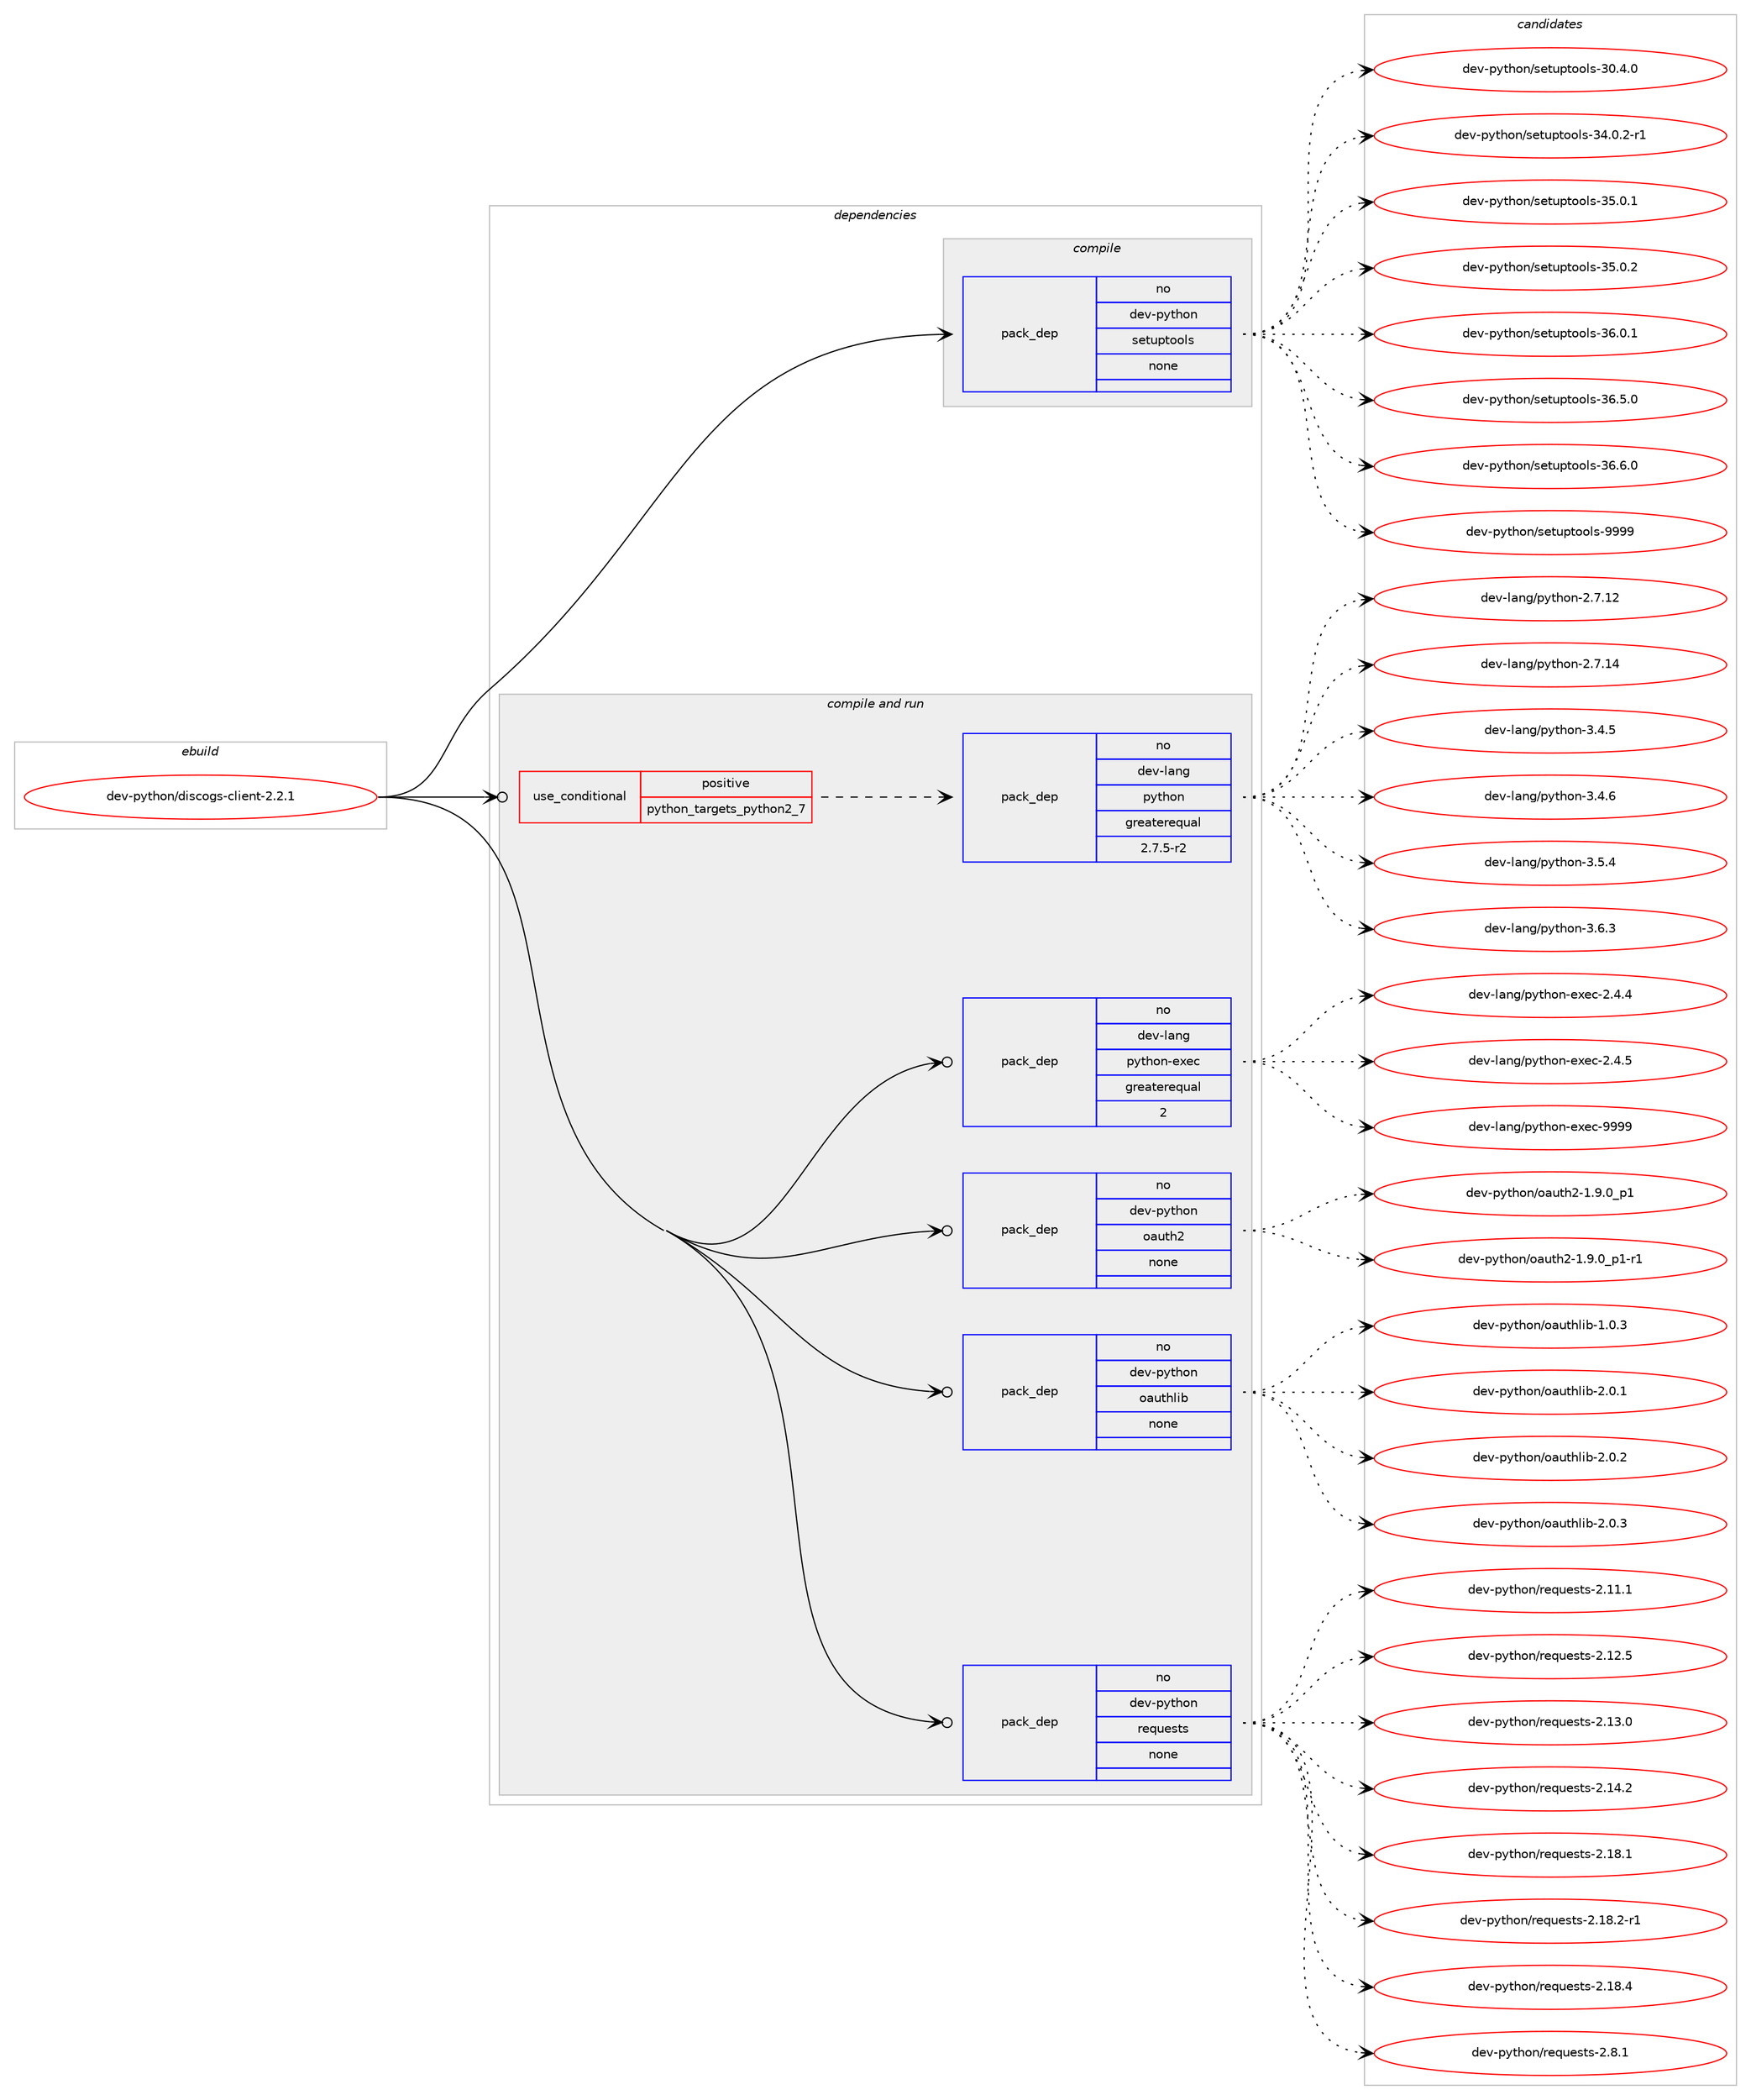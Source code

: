 digraph prolog {

# *************
# Graph options
# *************

newrank=true;
concentrate=true;
compound=true;
graph [rankdir=LR,fontname=Helvetica,fontsize=10,ranksep=1.5];#, ranksep=2.5, nodesep=0.2];
edge  [arrowhead=vee];
node  [fontname=Helvetica,fontsize=10];

# **********
# The ebuild
# **********

subgraph cluster_leftcol {
color=gray;
rank=same;
label=<<i>ebuild</i>>;
id [label="dev-python/discogs-client-2.2.1", color=red, width=4, href="../dev-python/discogs-client-2.2.1.svg"];
}

# ****************
# The dependencies
# ****************

subgraph cluster_midcol {
color=gray;
label=<<i>dependencies</i>>;
subgraph cluster_compile {
fillcolor="#eeeeee";
style=filled;
label=<<i>compile</i>>;
subgraph pack117856 {
dependency153218 [label=<<TABLE BORDER="0" CELLBORDER="1" CELLSPACING="0" CELLPADDING="4" WIDTH="220"><TR><TD ROWSPAN="6" CELLPADDING="30">pack_dep</TD></TR><TR><TD WIDTH="110">no</TD></TR><TR><TD>dev-python</TD></TR><TR><TD>setuptools</TD></TR><TR><TD>none</TD></TR><TR><TD></TD></TR></TABLE>>, shape=none, color=blue];
}
id:e -> dependency153218:w [weight=20,style="solid",arrowhead="vee"];
}
subgraph cluster_compileandrun {
fillcolor="#eeeeee";
style=filled;
label=<<i>compile and run</i>>;
subgraph cond31530 {
dependency153219 [label=<<TABLE BORDER="0" CELLBORDER="1" CELLSPACING="0" CELLPADDING="4"><TR><TD ROWSPAN="3" CELLPADDING="10">use_conditional</TD></TR><TR><TD>positive</TD></TR><TR><TD>python_targets_python2_7</TD></TR></TABLE>>, shape=none, color=red];
subgraph pack117857 {
dependency153220 [label=<<TABLE BORDER="0" CELLBORDER="1" CELLSPACING="0" CELLPADDING="4" WIDTH="220"><TR><TD ROWSPAN="6" CELLPADDING="30">pack_dep</TD></TR><TR><TD WIDTH="110">no</TD></TR><TR><TD>dev-lang</TD></TR><TR><TD>python</TD></TR><TR><TD>greaterequal</TD></TR><TR><TD>2.7.5-r2</TD></TR></TABLE>>, shape=none, color=blue];
}
dependency153219:e -> dependency153220:w [weight=20,style="dashed",arrowhead="vee"];
}
id:e -> dependency153219:w [weight=20,style="solid",arrowhead="odotvee"];
subgraph pack117858 {
dependency153221 [label=<<TABLE BORDER="0" CELLBORDER="1" CELLSPACING="0" CELLPADDING="4" WIDTH="220"><TR><TD ROWSPAN="6" CELLPADDING="30">pack_dep</TD></TR><TR><TD WIDTH="110">no</TD></TR><TR><TD>dev-lang</TD></TR><TR><TD>python-exec</TD></TR><TR><TD>greaterequal</TD></TR><TR><TD>2</TD></TR></TABLE>>, shape=none, color=blue];
}
id:e -> dependency153221:w [weight=20,style="solid",arrowhead="odotvee"];
subgraph pack117859 {
dependency153222 [label=<<TABLE BORDER="0" CELLBORDER="1" CELLSPACING="0" CELLPADDING="4" WIDTH="220"><TR><TD ROWSPAN="6" CELLPADDING="30">pack_dep</TD></TR><TR><TD WIDTH="110">no</TD></TR><TR><TD>dev-python</TD></TR><TR><TD>oauth2</TD></TR><TR><TD>none</TD></TR><TR><TD></TD></TR></TABLE>>, shape=none, color=blue];
}
id:e -> dependency153222:w [weight=20,style="solid",arrowhead="odotvee"];
subgraph pack117860 {
dependency153223 [label=<<TABLE BORDER="0" CELLBORDER="1" CELLSPACING="0" CELLPADDING="4" WIDTH="220"><TR><TD ROWSPAN="6" CELLPADDING="30">pack_dep</TD></TR><TR><TD WIDTH="110">no</TD></TR><TR><TD>dev-python</TD></TR><TR><TD>oauthlib</TD></TR><TR><TD>none</TD></TR><TR><TD></TD></TR></TABLE>>, shape=none, color=blue];
}
id:e -> dependency153223:w [weight=20,style="solid",arrowhead="odotvee"];
subgraph pack117861 {
dependency153224 [label=<<TABLE BORDER="0" CELLBORDER="1" CELLSPACING="0" CELLPADDING="4" WIDTH="220"><TR><TD ROWSPAN="6" CELLPADDING="30">pack_dep</TD></TR><TR><TD WIDTH="110">no</TD></TR><TR><TD>dev-python</TD></TR><TR><TD>requests</TD></TR><TR><TD>none</TD></TR><TR><TD></TD></TR></TABLE>>, shape=none, color=blue];
}
id:e -> dependency153224:w [weight=20,style="solid",arrowhead="odotvee"];
}
subgraph cluster_run {
fillcolor="#eeeeee";
style=filled;
label=<<i>run</i>>;
}
}

# **************
# The candidates
# **************

subgraph cluster_choices {
rank=same;
color=gray;
label=<<i>candidates</i>>;

subgraph choice117856 {
color=black;
nodesep=1;
choice100101118451121211161041111104711510111611711211611111110811545514846524648 [label="dev-python/setuptools-30.4.0", color=red, width=4,href="../dev-python/setuptools-30.4.0.svg"];
choice1001011184511212111610411111047115101116117112116111111108115455152464846504511449 [label="dev-python/setuptools-34.0.2-r1", color=red, width=4,href="../dev-python/setuptools-34.0.2-r1.svg"];
choice100101118451121211161041111104711510111611711211611111110811545515346484649 [label="dev-python/setuptools-35.0.1", color=red, width=4,href="../dev-python/setuptools-35.0.1.svg"];
choice100101118451121211161041111104711510111611711211611111110811545515346484650 [label="dev-python/setuptools-35.0.2", color=red, width=4,href="../dev-python/setuptools-35.0.2.svg"];
choice100101118451121211161041111104711510111611711211611111110811545515446484649 [label="dev-python/setuptools-36.0.1", color=red, width=4,href="../dev-python/setuptools-36.0.1.svg"];
choice100101118451121211161041111104711510111611711211611111110811545515446534648 [label="dev-python/setuptools-36.5.0", color=red, width=4,href="../dev-python/setuptools-36.5.0.svg"];
choice100101118451121211161041111104711510111611711211611111110811545515446544648 [label="dev-python/setuptools-36.6.0", color=red, width=4,href="../dev-python/setuptools-36.6.0.svg"];
choice10010111845112121116104111110471151011161171121161111111081154557575757 [label="dev-python/setuptools-9999", color=red, width=4,href="../dev-python/setuptools-9999.svg"];
dependency153218:e -> choice100101118451121211161041111104711510111611711211611111110811545514846524648:w [style=dotted,weight="100"];
dependency153218:e -> choice1001011184511212111610411111047115101116117112116111111108115455152464846504511449:w [style=dotted,weight="100"];
dependency153218:e -> choice100101118451121211161041111104711510111611711211611111110811545515346484649:w [style=dotted,weight="100"];
dependency153218:e -> choice100101118451121211161041111104711510111611711211611111110811545515346484650:w [style=dotted,weight="100"];
dependency153218:e -> choice100101118451121211161041111104711510111611711211611111110811545515446484649:w [style=dotted,weight="100"];
dependency153218:e -> choice100101118451121211161041111104711510111611711211611111110811545515446534648:w [style=dotted,weight="100"];
dependency153218:e -> choice100101118451121211161041111104711510111611711211611111110811545515446544648:w [style=dotted,weight="100"];
dependency153218:e -> choice10010111845112121116104111110471151011161171121161111111081154557575757:w [style=dotted,weight="100"];
}
subgraph choice117857 {
color=black;
nodesep=1;
choice10010111845108971101034711212111610411111045504655464950 [label="dev-lang/python-2.7.12", color=red, width=4,href="../dev-lang/python-2.7.12.svg"];
choice10010111845108971101034711212111610411111045504655464952 [label="dev-lang/python-2.7.14", color=red, width=4,href="../dev-lang/python-2.7.14.svg"];
choice100101118451089711010347112121116104111110455146524653 [label="dev-lang/python-3.4.5", color=red, width=4,href="../dev-lang/python-3.4.5.svg"];
choice100101118451089711010347112121116104111110455146524654 [label="dev-lang/python-3.4.6", color=red, width=4,href="../dev-lang/python-3.4.6.svg"];
choice100101118451089711010347112121116104111110455146534652 [label="dev-lang/python-3.5.4", color=red, width=4,href="../dev-lang/python-3.5.4.svg"];
choice100101118451089711010347112121116104111110455146544651 [label="dev-lang/python-3.6.3", color=red, width=4,href="../dev-lang/python-3.6.3.svg"];
dependency153220:e -> choice10010111845108971101034711212111610411111045504655464950:w [style=dotted,weight="100"];
dependency153220:e -> choice10010111845108971101034711212111610411111045504655464952:w [style=dotted,weight="100"];
dependency153220:e -> choice100101118451089711010347112121116104111110455146524653:w [style=dotted,weight="100"];
dependency153220:e -> choice100101118451089711010347112121116104111110455146524654:w [style=dotted,weight="100"];
dependency153220:e -> choice100101118451089711010347112121116104111110455146534652:w [style=dotted,weight="100"];
dependency153220:e -> choice100101118451089711010347112121116104111110455146544651:w [style=dotted,weight="100"];
}
subgraph choice117858 {
color=black;
nodesep=1;
choice1001011184510897110103471121211161041111104510112010199455046524652 [label="dev-lang/python-exec-2.4.4", color=red, width=4,href="../dev-lang/python-exec-2.4.4.svg"];
choice1001011184510897110103471121211161041111104510112010199455046524653 [label="dev-lang/python-exec-2.4.5", color=red, width=4,href="../dev-lang/python-exec-2.4.5.svg"];
choice10010111845108971101034711212111610411111045101120101994557575757 [label="dev-lang/python-exec-9999", color=red, width=4,href="../dev-lang/python-exec-9999.svg"];
dependency153221:e -> choice1001011184510897110103471121211161041111104510112010199455046524652:w [style=dotted,weight="100"];
dependency153221:e -> choice1001011184510897110103471121211161041111104510112010199455046524653:w [style=dotted,weight="100"];
dependency153221:e -> choice10010111845108971101034711212111610411111045101120101994557575757:w [style=dotted,weight="100"];
}
subgraph choice117859 {
color=black;
nodesep=1;
choice100101118451121211161041111104711197117116104504549465746489511249 [label="dev-python/oauth2-1.9.0_p1", color=red, width=4,href="../dev-python/oauth2-1.9.0_p1.svg"];
choice1001011184511212111610411111047111971171161045045494657464895112494511449 [label="dev-python/oauth2-1.9.0_p1-r1", color=red, width=4,href="../dev-python/oauth2-1.9.0_p1-r1.svg"];
dependency153222:e -> choice100101118451121211161041111104711197117116104504549465746489511249:w [style=dotted,weight="100"];
dependency153222:e -> choice1001011184511212111610411111047111971171161045045494657464895112494511449:w [style=dotted,weight="100"];
}
subgraph choice117860 {
color=black;
nodesep=1;
choice10010111845112121116104111110471119711711610410810598454946484651 [label="dev-python/oauthlib-1.0.3", color=red, width=4,href="../dev-python/oauthlib-1.0.3.svg"];
choice10010111845112121116104111110471119711711610410810598455046484649 [label="dev-python/oauthlib-2.0.1", color=red, width=4,href="../dev-python/oauthlib-2.0.1.svg"];
choice10010111845112121116104111110471119711711610410810598455046484650 [label="dev-python/oauthlib-2.0.2", color=red, width=4,href="../dev-python/oauthlib-2.0.2.svg"];
choice10010111845112121116104111110471119711711610410810598455046484651 [label="dev-python/oauthlib-2.0.3", color=red, width=4,href="../dev-python/oauthlib-2.0.3.svg"];
dependency153223:e -> choice10010111845112121116104111110471119711711610410810598454946484651:w [style=dotted,weight="100"];
dependency153223:e -> choice10010111845112121116104111110471119711711610410810598455046484649:w [style=dotted,weight="100"];
dependency153223:e -> choice10010111845112121116104111110471119711711610410810598455046484650:w [style=dotted,weight="100"];
dependency153223:e -> choice10010111845112121116104111110471119711711610410810598455046484651:w [style=dotted,weight="100"];
}
subgraph choice117861 {
color=black;
nodesep=1;
choice100101118451121211161041111104711410111311710111511611545504649494649 [label="dev-python/requests-2.11.1", color=red, width=4,href="../dev-python/requests-2.11.1.svg"];
choice100101118451121211161041111104711410111311710111511611545504649504653 [label="dev-python/requests-2.12.5", color=red, width=4,href="../dev-python/requests-2.12.5.svg"];
choice100101118451121211161041111104711410111311710111511611545504649514648 [label="dev-python/requests-2.13.0", color=red, width=4,href="../dev-python/requests-2.13.0.svg"];
choice100101118451121211161041111104711410111311710111511611545504649524650 [label="dev-python/requests-2.14.2", color=red, width=4,href="../dev-python/requests-2.14.2.svg"];
choice100101118451121211161041111104711410111311710111511611545504649564649 [label="dev-python/requests-2.18.1", color=red, width=4,href="../dev-python/requests-2.18.1.svg"];
choice1001011184511212111610411111047114101113117101115116115455046495646504511449 [label="dev-python/requests-2.18.2-r1", color=red, width=4,href="../dev-python/requests-2.18.2-r1.svg"];
choice100101118451121211161041111104711410111311710111511611545504649564652 [label="dev-python/requests-2.18.4", color=red, width=4,href="../dev-python/requests-2.18.4.svg"];
choice1001011184511212111610411111047114101113117101115116115455046564649 [label="dev-python/requests-2.8.1", color=red, width=4,href="../dev-python/requests-2.8.1.svg"];
dependency153224:e -> choice100101118451121211161041111104711410111311710111511611545504649494649:w [style=dotted,weight="100"];
dependency153224:e -> choice100101118451121211161041111104711410111311710111511611545504649504653:w [style=dotted,weight="100"];
dependency153224:e -> choice100101118451121211161041111104711410111311710111511611545504649514648:w [style=dotted,weight="100"];
dependency153224:e -> choice100101118451121211161041111104711410111311710111511611545504649524650:w [style=dotted,weight="100"];
dependency153224:e -> choice100101118451121211161041111104711410111311710111511611545504649564649:w [style=dotted,weight="100"];
dependency153224:e -> choice1001011184511212111610411111047114101113117101115116115455046495646504511449:w [style=dotted,weight="100"];
dependency153224:e -> choice100101118451121211161041111104711410111311710111511611545504649564652:w [style=dotted,weight="100"];
dependency153224:e -> choice1001011184511212111610411111047114101113117101115116115455046564649:w [style=dotted,weight="100"];
}
}

}
